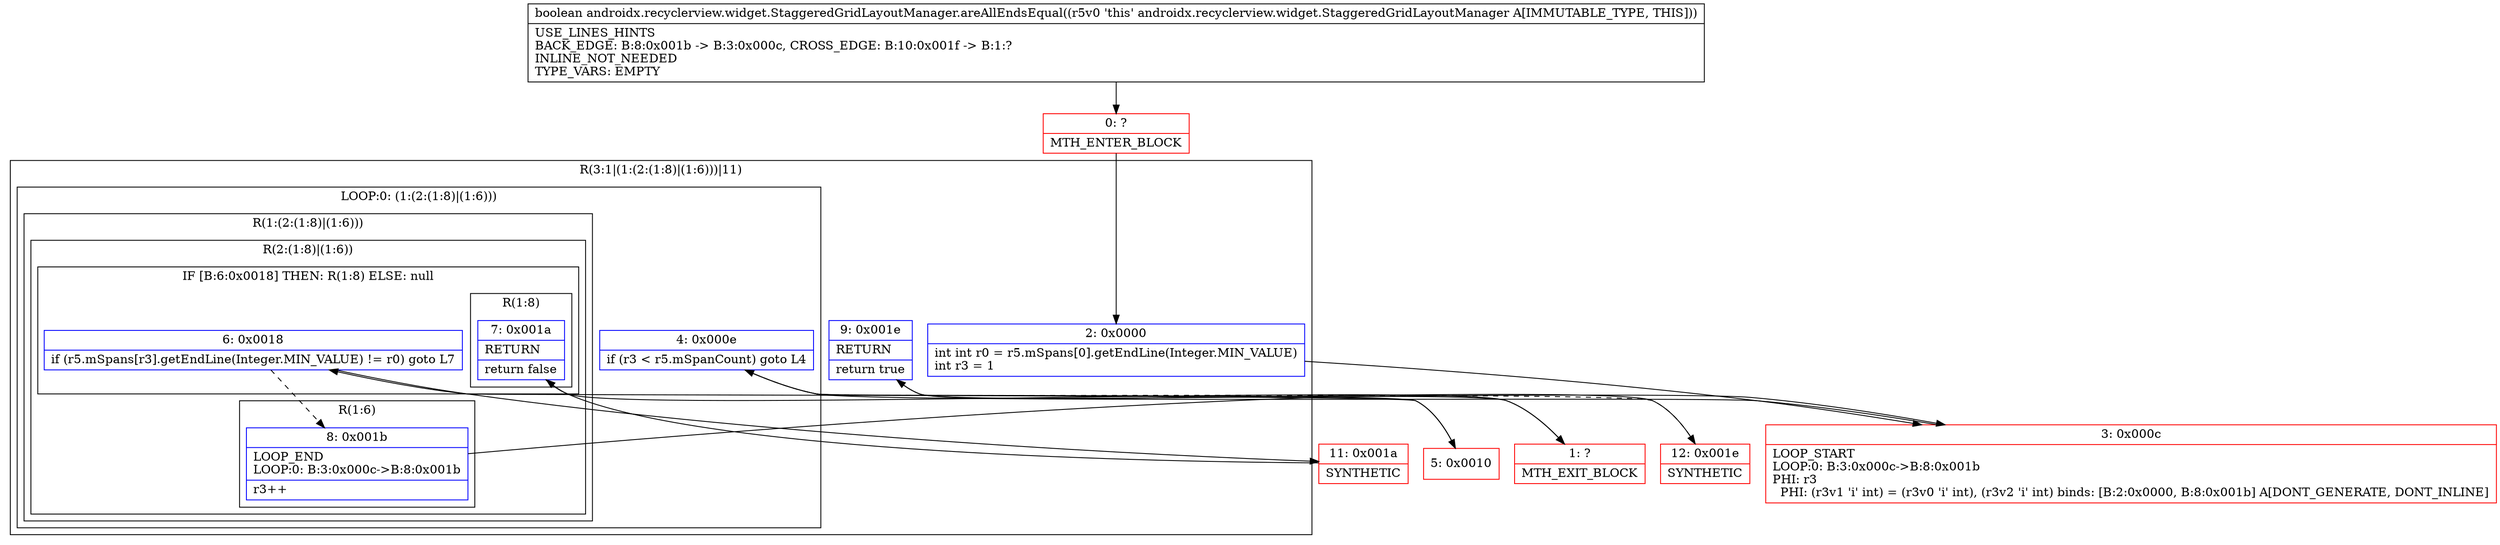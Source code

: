 digraph "CFG forandroidx.recyclerview.widget.StaggeredGridLayoutManager.areAllEndsEqual()Z" {
subgraph cluster_Region_747015638 {
label = "R(3:1|(1:(2:(1:8)|(1:6)))|11)";
node [shape=record,color=blue];
Node_2 [shape=record,label="{2\:\ 0x0000|int int r0 = r5.mSpans[0].getEndLine(Integer.MIN_VALUE)\lint r3 = 1\l}"];
subgraph cluster_LoopRegion_2122627527 {
label = "LOOP:0: (1:(2:(1:8)|(1:6)))";
node [shape=record,color=blue];
Node_4 [shape=record,label="{4\:\ 0x000e|if (r3 \< r5.mSpanCount) goto L4\l}"];
subgraph cluster_Region_1771469701 {
label = "R(1:(2:(1:8)|(1:6)))";
node [shape=record,color=blue];
subgraph cluster_Region_1001162029 {
label = "R(2:(1:8)|(1:6))";
node [shape=record,color=blue];
subgraph cluster_IfRegion_307350205 {
label = "IF [B:6:0x0018] THEN: R(1:8) ELSE: null";
node [shape=record,color=blue];
Node_6 [shape=record,label="{6\:\ 0x0018|if (r5.mSpans[r3].getEndLine(Integer.MIN_VALUE) != r0) goto L7\l}"];
subgraph cluster_Region_856899072 {
label = "R(1:8)";
node [shape=record,color=blue];
Node_7 [shape=record,label="{7\:\ 0x001a|RETURN\l|return false\l}"];
}
}
subgraph cluster_Region_238676221 {
label = "R(1:6)";
node [shape=record,color=blue];
Node_8 [shape=record,label="{8\:\ 0x001b|LOOP_END\lLOOP:0: B:3:0x000c\-\>B:8:0x001b\l|r3++\l}"];
}
}
}
}
Node_9 [shape=record,label="{9\:\ 0x001e|RETURN\l|return true\l}"];
}
Node_0 [shape=record,color=red,label="{0\:\ ?|MTH_ENTER_BLOCK\l}"];
Node_3 [shape=record,color=red,label="{3\:\ 0x000c|LOOP_START\lLOOP:0: B:3:0x000c\-\>B:8:0x001b\lPHI: r3 \l  PHI: (r3v1 'i' int) = (r3v0 'i' int), (r3v2 'i' int) binds: [B:2:0x0000, B:8:0x001b] A[DONT_GENERATE, DONT_INLINE]\l}"];
Node_5 [shape=record,color=red,label="{5\:\ 0x0010}"];
Node_11 [shape=record,color=red,label="{11\:\ 0x001a|SYNTHETIC\l}"];
Node_1 [shape=record,color=red,label="{1\:\ ?|MTH_EXIT_BLOCK\l}"];
Node_12 [shape=record,color=red,label="{12\:\ 0x001e|SYNTHETIC\l}"];
MethodNode[shape=record,label="{boolean androidx.recyclerview.widget.StaggeredGridLayoutManager.areAllEndsEqual((r5v0 'this' androidx.recyclerview.widget.StaggeredGridLayoutManager A[IMMUTABLE_TYPE, THIS]))  | USE_LINES_HINTS\lBACK_EDGE: B:8:0x001b \-\> B:3:0x000c, CROSS_EDGE: B:10:0x001f \-\> B:1:?\lINLINE_NOT_NEEDED\lTYPE_VARS: EMPTY\l}"];
MethodNode -> Node_0;Node_2 -> Node_3;
Node_4 -> Node_5;
Node_4 -> Node_12[style=dashed];
Node_6 -> Node_8[style=dashed];
Node_6 -> Node_11;
Node_7 -> Node_1;
Node_8 -> Node_3;
Node_9 -> Node_1;
Node_0 -> Node_2;
Node_3 -> Node_4;
Node_5 -> Node_6;
Node_11 -> Node_7;
Node_12 -> Node_9;
}

